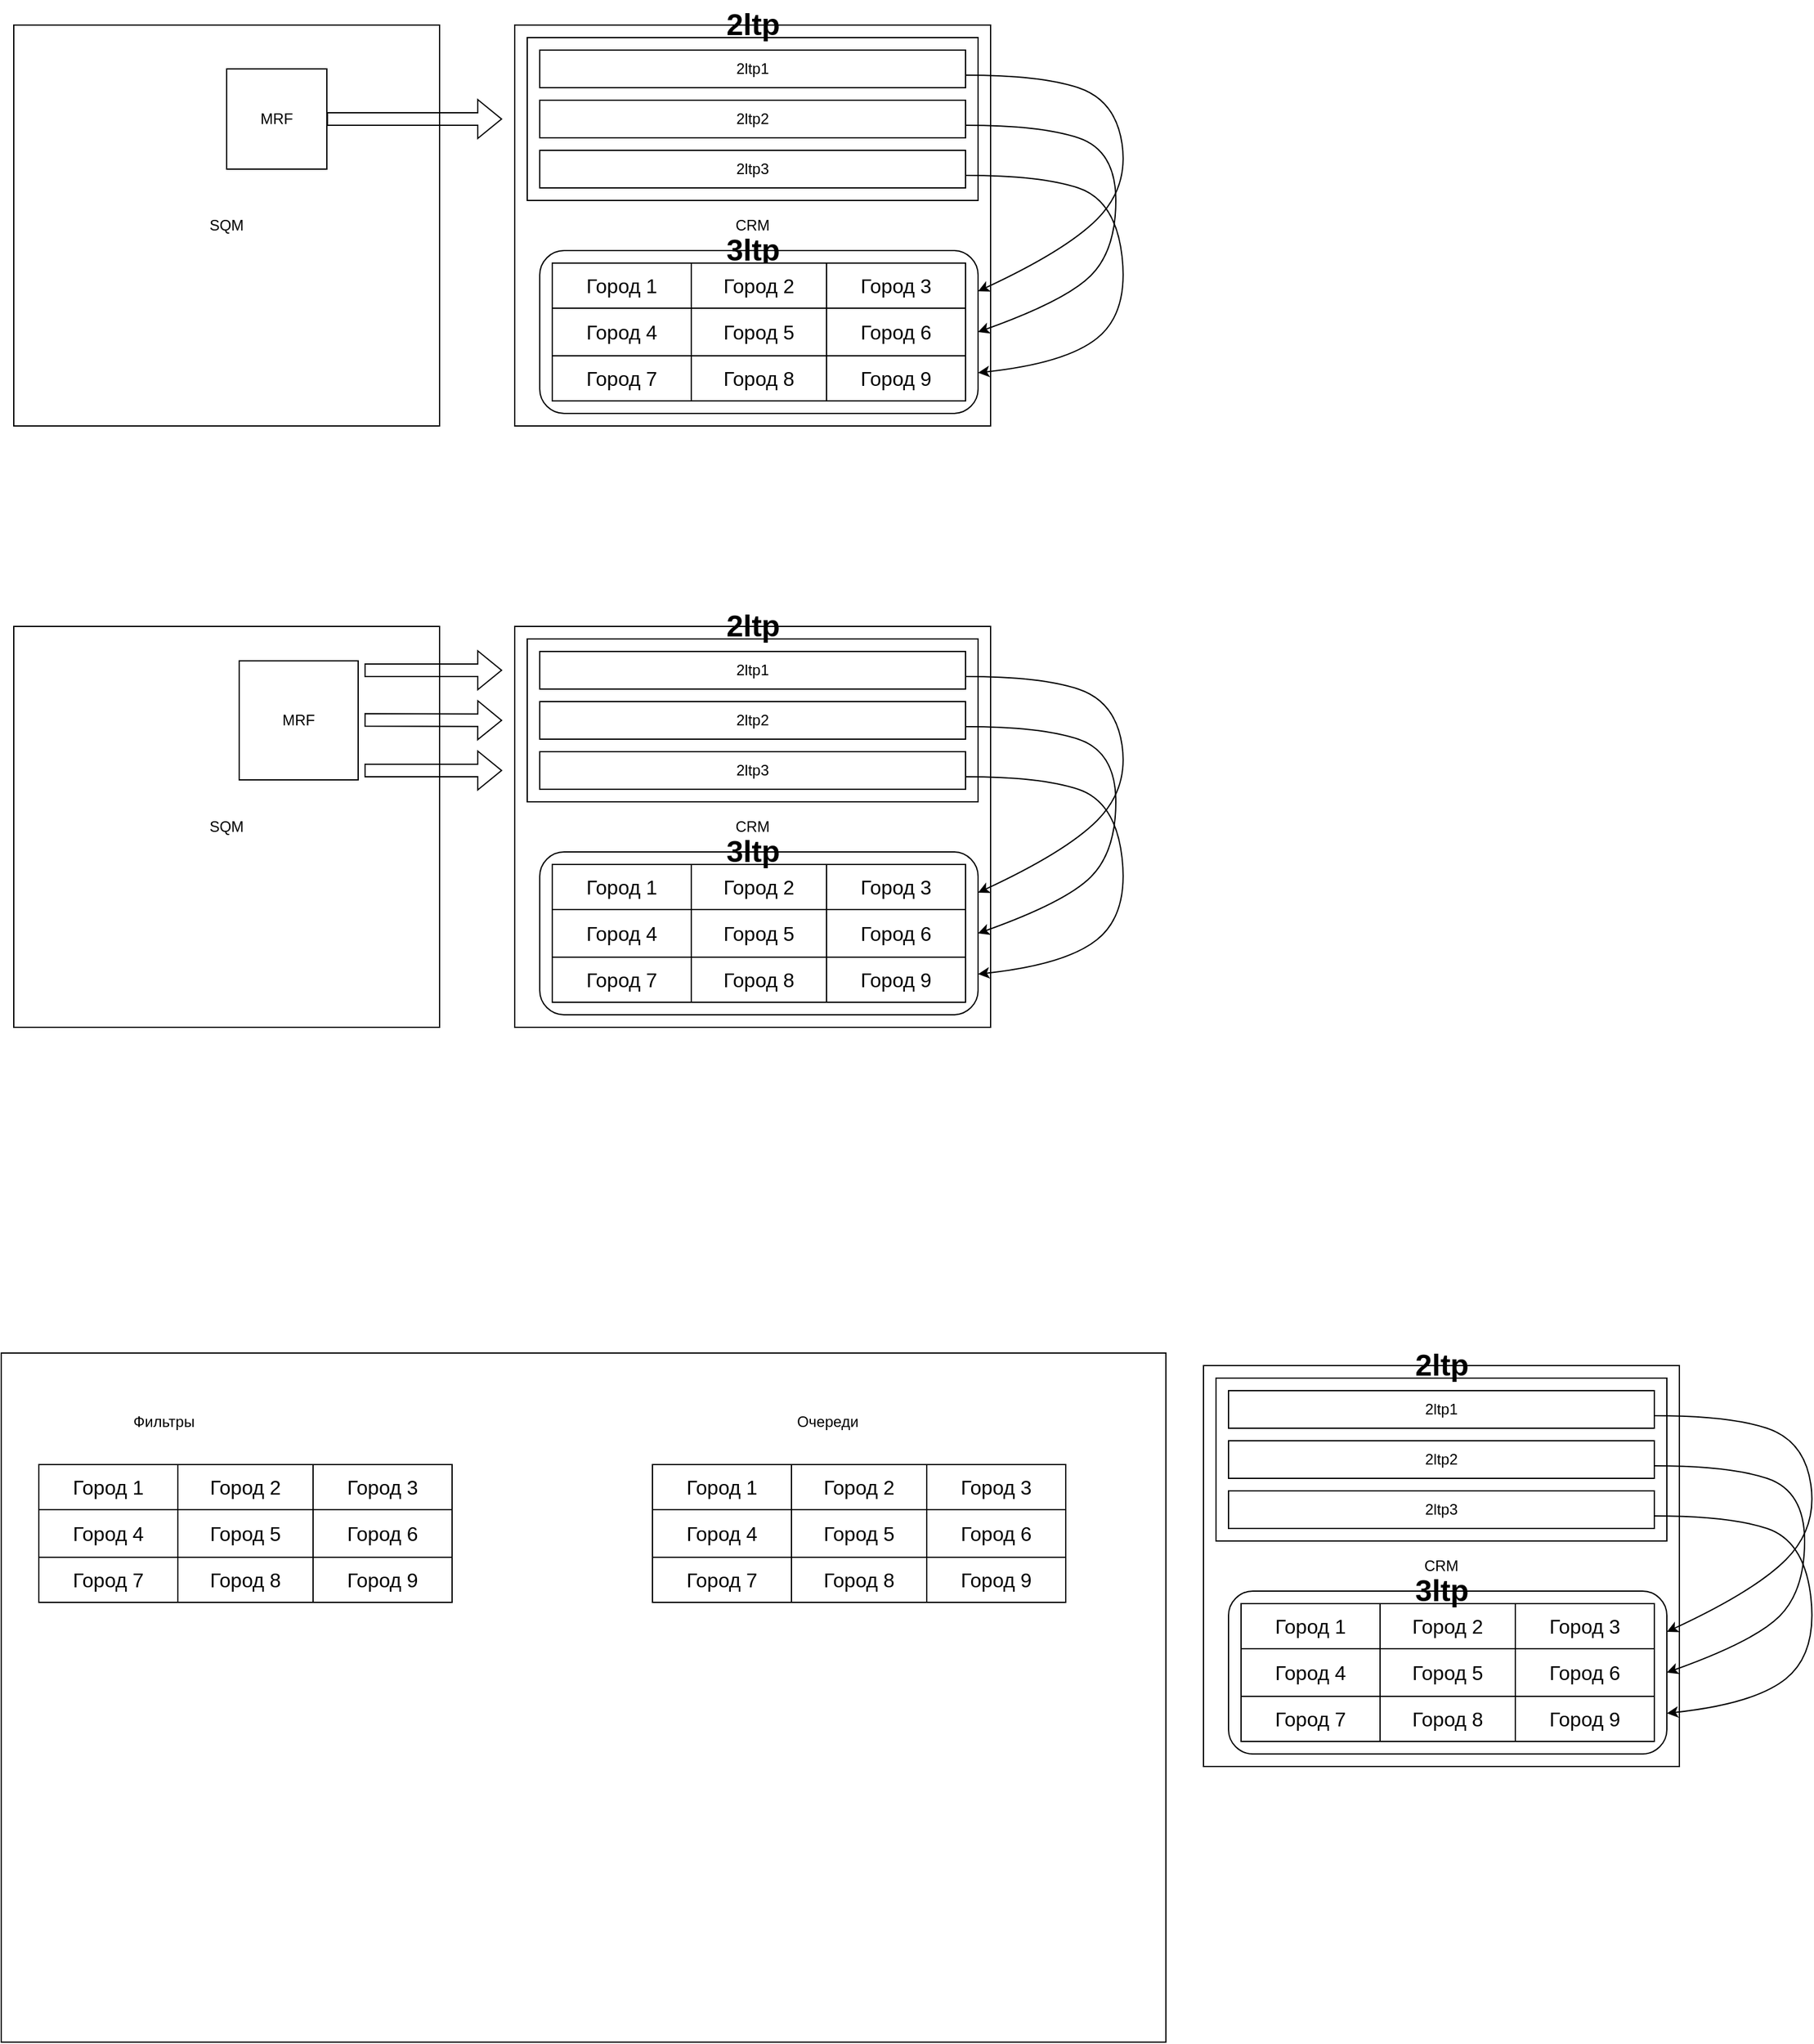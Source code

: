 <mxfile version="21.6.6" type="github">
  <diagram name="Страница 1" id="_SgSxWSje88ycNQbs6yl">
    <mxGraphModel dx="1268" dy="499" grid="1" gridSize="10" guides="1" tooltips="1" connect="1" arrows="1" fold="1" page="1" pageScale="1" pageWidth="827" pageHeight="1169" math="0" shadow="0">
      <root>
        <mxCell id="0" />
        <mxCell id="1" parent="0" />
        <mxCell id="6tDO8C93BkJm-LoGMtiR-123" value="" style="rounded=0;whiteSpace=wrap;html=1;" vertex="1" parent="1">
          <mxGeometry x="30" y="1080" width="930" height="550" as="geometry" />
        </mxCell>
        <mxCell id="6tDO8C93BkJm-LoGMtiR-1" value="SQM" style="rounded=0;whiteSpace=wrap;html=1;" vertex="1" parent="1">
          <mxGeometry x="40" y="20" width="340" height="320" as="geometry" />
        </mxCell>
        <mxCell id="6tDO8C93BkJm-LoGMtiR-2" value="CRM" style="rounded=0;whiteSpace=wrap;html=1;" vertex="1" parent="1">
          <mxGeometry x="440" y="20" width="380" height="320" as="geometry" />
        </mxCell>
        <mxCell id="6tDO8C93BkJm-LoGMtiR-3" value="" style="rounded=0;whiteSpace=wrap;html=1;" vertex="1" parent="1">
          <mxGeometry x="450" y="30" width="360" height="130" as="geometry" />
        </mxCell>
        <mxCell id="6tDO8C93BkJm-LoGMtiR-5" value="" style="rounded=1;whiteSpace=wrap;html=1;" vertex="1" parent="1">
          <mxGeometry x="460" y="200" width="350" height="130" as="geometry" />
        </mxCell>
        <mxCell id="6tDO8C93BkJm-LoGMtiR-6" value="" style="rounded=0;whiteSpace=wrap;html=1;" vertex="1" parent="1">
          <mxGeometry x="460" y="40" width="340" height="30" as="geometry" />
        </mxCell>
        <mxCell id="6tDO8C93BkJm-LoGMtiR-7" value="" style="rounded=0;whiteSpace=wrap;html=1;" vertex="1" parent="1">
          <mxGeometry x="460" y="80" width="340" height="30" as="geometry" />
        </mxCell>
        <mxCell id="6tDO8C93BkJm-LoGMtiR-8" value="" style="rounded=0;whiteSpace=wrap;html=1;" vertex="1" parent="1">
          <mxGeometry x="460" y="120" width="340" height="30" as="geometry" />
        </mxCell>
        <mxCell id="6tDO8C93BkJm-LoGMtiR-10" value="" style="curved=1;endArrow=classic;html=1;rounded=0;entryX=1;entryY=0.25;entryDx=0;entryDy=0;" edge="1" parent="1" target="6tDO8C93BkJm-LoGMtiR-5">
          <mxGeometry width="50" height="50" relative="1" as="geometry">
            <mxPoint x="800" y="60" as="sourcePoint" />
            <mxPoint x="860" y="180" as="targetPoint" />
            <Array as="points">
              <mxPoint x="860" y="60" />
              <mxPoint x="920" y="80" />
              <mxPoint x="930" y="150" />
              <mxPoint x="880" y="200" />
            </Array>
          </mxGeometry>
        </mxCell>
        <mxCell id="6tDO8C93BkJm-LoGMtiR-11" value="" style="curved=1;endArrow=classic;html=1;rounded=0;entryX=1;entryY=0.5;entryDx=0;entryDy=0;" edge="1" parent="1" target="6tDO8C93BkJm-LoGMtiR-5">
          <mxGeometry width="50" height="50" relative="1" as="geometry">
            <mxPoint x="800" y="100" as="sourcePoint" />
            <mxPoint x="635" y="240" as="targetPoint" />
            <Array as="points">
              <mxPoint x="860" y="100" />
              <mxPoint x="920" y="120" />
              <mxPoint x="920" y="200" />
              <mxPoint x="880" y="240" />
            </Array>
          </mxGeometry>
        </mxCell>
        <mxCell id="6tDO8C93BkJm-LoGMtiR-12" value="" style="curved=1;endArrow=classic;html=1;rounded=0;entryX=1;entryY=0.75;entryDx=0;entryDy=0;" edge="1" parent="1" target="6tDO8C93BkJm-LoGMtiR-5">
          <mxGeometry width="50" height="50" relative="1" as="geometry">
            <mxPoint x="800" y="140" as="sourcePoint" />
            <mxPoint x="810" y="240" as="targetPoint" />
            <Array as="points">
              <mxPoint x="860" y="140" />
              <mxPoint x="920" y="160" />
              <mxPoint x="930" y="250" />
              <mxPoint x="880" y="290" />
            </Array>
          </mxGeometry>
        </mxCell>
        <mxCell id="6tDO8C93BkJm-LoGMtiR-26" value="3ltp" style="text;strokeColor=none;fillColor=none;html=1;fontSize=24;fontStyle=1;verticalAlign=middle;align=center;" vertex="1" parent="1">
          <mxGeometry x="580" y="180" width="100" height="40" as="geometry" />
        </mxCell>
        <mxCell id="6tDO8C93BkJm-LoGMtiR-27" value="2ltp" style="text;strokeColor=none;fillColor=none;html=1;fontSize=24;fontStyle=1;verticalAlign=middle;align=center;" vertex="1" parent="1">
          <mxGeometry x="580" width="100" height="40" as="geometry" />
        </mxCell>
        <mxCell id="6tDO8C93BkJm-LoGMtiR-28" value="2ltp1" style="text;html=1;strokeColor=none;fillColor=none;align=center;verticalAlign=middle;whiteSpace=wrap;rounded=0;" vertex="1" parent="1">
          <mxGeometry x="600" y="40" width="60" height="30" as="geometry" />
        </mxCell>
        <mxCell id="6tDO8C93BkJm-LoGMtiR-29" value="2ltp2" style="text;html=1;strokeColor=none;fillColor=none;align=center;verticalAlign=middle;whiteSpace=wrap;rounded=0;" vertex="1" parent="1">
          <mxGeometry x="600" y="80" width="60" height="30" as="geometry" />
        </mxCell>
        <mxCell id="6tDO8C93BkJm-LoGMtiR-30" value="2ltp3" style="text;html=1;strokeColor=none;fillColor=none;align=center;verticalAlign=middle;whiteSpace=wrap;rounded=0;" vertex="1" parent="1">
          <mxGeometry x="600" y="120" width="60" height="30" as="geometry" />
        </mxCell>
        <mxCell id="6tDO8C93BkJm-LoGMtiR-31" value="" style="shape=flexArrow;endArrow=classic;html=1;rounded=0;" edge="1" parent="1" source="6tDO8C93BkJm-LoGMtiR-32">
          <mxGeometry width="50" height="50" relative="1" as="geometry">
            <mxPoint x="330" y="90" as="sourcePoint" />
            <mxPoint x="430" y="95" as="targetPoint" />
          </mxGeometry>
        </mxCell>
        <mxCell id="6tDO8C93BkJm-LoGMtiR-32" value="MRF" style="whiteSpace=wrap;html=1;aspect=fixed;" vertex="1" parent="1">
          <mxGeometry x="210" y="55" width="80" height="80" as="geometry" />
        </mxCell>
        <mxCell id="6tDO8C93BkJm-LoGMtiR-33" value="SQM" style="rounded=0;whiteSpace=wrap;html=1;" vertex="1" parent="1">
          <mxGeometry x="40" y="500" width="340" height="320" as="geometry" />
        </mxCell>
        <mxCell id="6tDO8C93BkJm-LoGMtiR-34" value="CRM" style="rounded=0;whiteSpace=wrap;html=1;" vertex="1" parent="1">
          <mxGeometry x="440" y="500" width="380" height="320" as="geometry" />
        </mxCell>
        <mxCell id="6tDO8C93BkJm-LoGMtiR-35" value="" style="rounded=0;whiteSpace=wrap;html=1;" vertex="1" parent="1">
          <mxGeometry x="450" y="510" width="360" height="130" as="geometry" />
        </mxCell>
        <mxCell id="6tDO8C93BkJm-LoGMtiR-36" value="" style="rounded=1;whiteSpace=wrap;html=1;" vertex="1" parent="1">
          <mxGeometry x="460" y="680" width="350" height="130" as="geometry" />
        </mxCell>
        <mxCell id="6tDO8C93BkJm-LoGMtiR-37" value="" style="rounded=0;whiteSpace=wrap;html=1;" vertex="1" parent="1">
          <mxGeometry x="460" y="520" width="340" height="30" as="geometry" />
        </mxCell>
        <mxCell id="6tDO8C93BkJm-LoGMtiR-38" value="" style="rounded=0;whiteSpace=wrap;html=1;" vertex="1" parent="1">
          <mxGeometry x="460" y="560" width="340" height="30" as="geometry" />
        </mxCell>
        <mxCell id="6tDO8C93BkJm-LoGMtiR-39" value="" style="rounded=0;whiteSpace=wrap;html=1;" vertex="1" parent="1">
          <mxGeometry x="460" y="600" width="340" height="30" as="geometry" />
        </mxCell>
        <mxCell id="6tDO8C93BkJm-LoGMtiR-40" value="" style="curved=1;endArrow=classic;html=1;rounded=0;entryX=1;entryY=0.25;entryDx=0;entryDy=0;" edge="1" parent="1" target="6tDO8C93BkJm-LoGMtiR-36">
          <mxGeometry width="50" height="50" relative="1" as="geometry">
            <mxPoint x="800" y="540" as="sourcePoint" />
            <mxPoint x="860" y="660" as="targetPoint" />
            <Array as="points">
              <mxPoint x="860" y="540" />
              <mxPoint x="920" y="560" />
              <mxPoint x="930" y="630" />
              <mxPoint x="880" y="680" />
            </Array>
          </mxGeometry>
        </mxCell>
        <mxCell id="6tDO8C93BkJm-LoGMtiR-41" value="" style="curved=1;endArrow=classic;html=1;rounded=0;entryX=1;entryY=0.5;entryDx=0;entryDy=0;" edge="1" parent="1" target="6tDO8C93BkJm-LoGMtiR-36">
          <mxGeometry width="50" height="50" relative="1" as="geometry">
            <mxPoint x="800" y="580" as="sourcePoint" />
            <mxPoint x="635" y="720" as="targetPoint" />
            <Array as="points">
              <mxPoint x="860" y="580" />
              <mxPoint x="920" y="600" />
              <mxPoint x="920" y="680" />
              <mxPoint x="880" y="720" />
            </Array>
          </mxGeometry>
        </mxCell>
        <mxCell id="6tDO8C93BkJm-LoGMtiR-42" value="" style="curved=1;endArrow=classic;html=1;rounded=0;entryX=1;entryY=0.75;entryDx=0;entryDy=0;" edge="1" parent="1" target="6tDO8C93BkJm-LoGMtiR-36">
          <mxGeometry width="50" height="50" relative="1" as="geometry">
            <mxPoint x="800" y="620" as="sourcePoint" />
            <mxPoint x="810" y="720" as="targetPoint" />
            <Array as="points">
              <mxPoint x="860" y="620" />
              <mxPoint x="920" y="640" />
              <mxPoint x="930" y="730" />
              <mxPoint x="880" y="770" />
            </Array>
          </mxGeometry>
        </mxCell>
        <mxCell id="6tDO8C93BkJm-LoGMtiR-43" value="" style="shape=table;startSize=0;container=1;collapsible=0;childLayout=tableLayout;fontSize=16;" vertex="1" parent="1">
          <mxGeometry x="470" y="690" width="330" height="110" as="geometry" />
        </mxCell>
        <mxCell id="6tDO8C93BkJm-LoGMtiR-44" value="" style="shape=tableRow;horizontal=0;startSize=0;swimlaneHead=0;swimlaneBody=0;strokeColor=inherit;top=0;left=0;bottom=0;right=0;collapsible=0;dropTarget=0;fillColor=none;points=[[0,0.5],[1,0.5]];portConstraint=eastwest;fontSize=16;" vertex="1" parent="6tDO8C93BkJm-LoGMtiR-43">
          <mxGeometry width="330" height="36" as="geometry" />
        </mxCell>
        <mxCell id="6tDO8C93BkJm-LoGMtiR-45" value="Город 1" style="shape=partialRectangle;html=1;whiteSpace=wrap;connectable=0;strokeColor=inherit;overflow=hidden;fillColor=none;top=0;left=0;bottom=0;right=0;pointerEvents=1;fontSize=16;" vertex="1" parent="6tDO8C93BkJm-LoGMtiR-44">
          <mxGeometry width="111" height="36" as="geometry">
            <mxRectangle width="111" height="36" as="alternateBounds" />
          </mxGeometry>
        </mxCell>
        <mxCell id="6tDO8C93BkJm-LoGMtiR-46" value="Город 2" style="shape=partialRectangle;html=1;whiteSpace=wrap;connectable=0;strokeColor=inherit;overflow=hidden;fillColor=none;top=0;left=0;bottom=0;right=0;pointerEvents=1;fontSize=16;" vertex="1" parent="6tDO8C93BkJm-LoGMtiR-44">
          <mxGeometry x="111" width="108" height="36" as="geometry">
            <mxRectangle width="108" height="36" as="alternateBounds" />
          </mxGeometry>
        </mxCell>
        <mxCell id="6tDO8C93BkJm-LoGMtiR-47" value="Город 3" style="shape=partialRectangle;html=1;whiteSpace=wrap;connectable=0;strokeColor=inherit;overflow=hidden;fillColor=none;top=0;left=0;bottom=0;right=0;pointerEvents=1;fontSize=16;" vertex="1" parent="6tDO8C93BkJm-LoGMtiR-44">
          <mxGeometry x="219" width="111" height="36" as="geometry">
            <mxRectangle width="111" height="36" as="alternateBounds" />
          </mxGeometry>
        </mxCell>
        <mxCell id="6tDO8C93BkJm-LoGMtiR-48" value="" style="shape=tableRow;horizontal=0;startSize=0;swimlaneHead=0;swimlaneBody=0;strokeColor=inherit;top=0;left=0;bottom=0;right=0;collapsible=0;dropTarget=0;fillColor=none;points=[[0,0.5],[1,0.5]];portConstraint=eastwest;fontSize=16;" vertex="1" parent="6tDO8C93BkJm-LoGMtiR-43">
          <mxGeometry y="36" width="330" height="38" as="geometry" />
        </mxCell>
        <mxCell id="6tDO8C93BkJm-LoGMtiR-49" value="Город 4" style="shape=partialRectangle;html=1;whiteSpace=wrap;connectable=0;strokeColor=inherit;overflow=hidden;fillColor=none;top=0;left=0;bottom=0;right=0;pointerEvents=1;fontSize=16;" vertex="1" parent="6tDO8C93BkJm-LoGMtiR-48">
          <mxGeometry width="111" height="38" as="geometry">
            <mxRectangle width="111" height="38" as="alternateBounds" />
          </mxGeometry>
        </mxCell>
        <mxCell id="6tDO8C93BkJm-LoGMtiR-50" value="Город 5" style="shape=partialRectangle;html=1;whiteSpace=wrap;connectable=0;strokeColor=inherit;overflow=hidden;fillColor=none;top=0;left=0;bottom=0;right=0;pointerEvents=1;fontSize=16;" vertex="1" parent="6tDO8C93BkJm-LoGMtiR-48">
          <mxGeometry x="111" width="108" height="38" as="geometry">
            <mxRectangle width="108" height="38" as="alternateBounds" />
          </mxGeometry>
        </mxCell>
        <mxCell id="6tDO8C93BkJm-LoGMtiR-51" value="Город 6" style="shape=partialRectangle;html=1;whiteSpace=wrap;connectable=0;strokeColor=inherit;overflow=hidden;fillColor=none;top=0;left=0;bottom=0;right=0;pointerEvents=1;fontSize=16;" vertex="1" parent="6tDO8C93BkJm-LoGMtiR-48">
          <mxGeometry x="219" width="111" height="38" as="geometry">
            <mxRectangle width="111" height="38" as="alternateBounds" />
          </mxGeometry>
        </mxCell>
        <mxCell id="6tDO8C93BkJm-LoGMtiR-52" value="" style="shape=tableRow;horizontal=0;startSize=0;swimlaneHead=0;swimlaneBody=0;strokeColor=inherit;top=0;left=0;bottom=0;right=0;collapsible=0;dropTarget=0;fillColor=none;points=[[0,0.5],[1,0.5]];portConstraint=eastwest;fontSize=16;" vertex="1" parent="6tDO8C93BkJm-LoGMtiR-43">
          <mxGeometry y="74" width="330" height="36" as="geometry" />
        </mxCell>
        <mxCell id="6tDO8C93BkJm-LoGMtiR-53" value="Город 7" style="shape=partialRectangle;html=1;whiteSpace=wrap;connectable=0;strokeColor=inherit;overflow=hidden;fillColor=none;top=0;left=0;bottom=0;right=0;pointerEvents=1;fontSize=16;" vertex="1" parent="6tDO8C93BkJm-LoGMtiR-52">
          <mxGeometry width="111" height="36" as="geometry">
            <mxRectangle width="111" height="36" as="alternateBounds" />
          </mxGeometry>
        </mxCell>
        <mxCell id="6tDO8C93BkJm-LoGMtiR-54" value="Город 8" style="shape=partialRectangle;html=1;whiteSpace=wrap;connectable=0;strokeColor=inherit;overflow=hidden;fillColor=none;top=0;left=0;bottom=0;right=0;pointerEvents=1;fontSize=16;" vertex="1" parent="6tDO8C93BkJm-LoGMtiR-52">
          <mxGeometry x="111" width="108" height="36" as="geometry">
            <mxRectangle width="108" height="36" as="alternateBounds" />
          </mxGeometry>
        </mxCell>
        <mxCell id="6tDO8C93BkJm-LoGMtiR-55" value="Город 9" style="shape=partialRectangle;html=1;whiteSpace=wrap;connectable=0;strokeColor=inherit;overflow=hidden;fillColor=none;top=0;left=0;bottom=0;right=0;pointerEvents=1;fontSize=16;" vertex="1" parent="6tDO8C93BkJm-LoGMtiR-52">
          <mxGeometry x="219" width="111" height="36" as="geometry">
            <mxRectangle width="111" height="36" as="alternateBounds" />
          </mxGeometry>
        </mxCell>
        <mxCell id="6tDO8C93BkJm-LoGMtiR-56" value="3ltp" style="text;strokeColor=none;fillColor=none;html=1;fontSize=24;fontStyle=1;verticalAlign=middle;align=center;" vertex="1" parent="1">
          <mxGeometry x="580" y="660" width="100" height="40" as="geometry" />
        </mxCell>
        <mxCell id="6tDO8C93BkJm-LoGMtiR-57" value="2ltp" style="text;strokeColor=none;fillColor=none;html=1;fontSize=24;fontStyle=1;verticalAlign=middle;align=center;" vertex="1" parent="1">
          <mxGeometry x="580" y="480" width="100" height="40" as="geometry" />
        </mxCell>
        <mxCell id="6tDO8C93BkJm-LoGMtiR-58" value="2ltp1" style="text;html=1;strokeColor=none;fillColor=none;align=center;verticalAlign=middle;whiteSpace=wrap;rounded=0;" vertex="1" parent="1">
          <mxGeometry x="600" y="520" width="60" height="30" as="geometry" />
        </mxCell>
        <mxCell id="6tDO8C93BkJm-LoGMtiR-59" value="2ltp2" style="text;html=1;strokeColor=none;fillColor=none;align=center;verticalAlign=middle;whiteSpace=wrap;rounded=0;" vertex="1" parent="1">
          <mxGeometry x="600" y="560" width="60" height="30" as="geometry" />
        </mxCell>
        <mxCell id="6tDO8C93BkJm-LoGMtiR-60" value="2ltp3" style="text;html=1;strokeColor=none;fillColor=none;align=center;verticalAlign=middle;whiteSpace=wrap;rounded=0;" vertex="1" parent="1">
          <mxGeometry x="600" y="600" width="60" height="30" as="geometry" />
        </mxCell>
        <mxCell id="6tDO8C93BkJm-LoGMtiR-61" value="" style="shape=flexArrow;endArrow=classic;html=1;rounded=0;" edge="1" parent="1">
          <mxGeometry width="50" height="50" relative="1" as="geometry">
            <mxPoint x="320" y="535" as="sourcePoint" />
            <mxPoint x="430" y="535" as="targetPoint" />
          </mxGeometry>
        </mxCell>
        <mxCell id="6tDO8C93BkJm-LoGMtiR-62" value="MRF" style="whiteSpace=wrap;html=1;aspect=fixed;" vertex="1" parent="1">
          <mxGeometry x="220" y="527.5" width="95" height="95" as="geometry" />
        </mxCell>
        <mxCell id="6tDO8C93BkJm-LoGMtiR-63" value="" style="shape=flexArrow;endArrow=classic;html=1;rounded=0;" edge="1" parent="1">
          <mxGeometry width="50" height="50" relative="1" as="geometry">
            <mxPoint x="320" y="574.58" as="sourcePoint" />
            <mxPoint x="430" y="575" as="targetPoint" />
          </mxGeometry>
        </mxCell>
        <mxCell id="6tDO8C93BkJm-LoGMtiR-64" value="" style="shape=flexArrow;endArrow=classic;html=1;rounded=0;" edge="1" parent="1">
          <mxGeometry width="50" height="50" relative="1" as="geometry">
            <mxPoint x="320" y="615" as="sourcePoint" />
            <mxPoint x="430" y="615" as="targetPoint" />
          </mxGeometry>
        </mxCell>
        <mxCell id="6tDO8C93BkJm-LoGMtiR-65" value="" style="shape=table;startSize=0;container=1;collapsible=0;childLayout=tableLayout;fontSize=16;" vertex="1" parent="1">
          <mxGeometry x="470" y="210" width="330" height="110" as="geometry" />
        </mxCell>
        <mxCell id="6tDO8C93BkJm-LoGMtiR-66" value="" style="shape=tableRow;horizontal=0;startSize=0;swimlaneHead=0;swimlaneBody=0;strokeColor=inherit;top=0;left=0;bottom=0;right=0;collapsible=0;dropTarget=0;fillColor=none;points=[[0,0.5],[1,0.5]];portConstraint=eastwest;fontSize=16;" vertex="1" parent="6tDO8C93BkJm-LoGMtiR-65">
          <mxGeometry width="330" height="36" as="geometry" />
        </mxCell>
        <mxCell id="6tDO8C93BkJm-LoGMtiR-67" value="Город 1" style="shape=partialRectangle;html=1;whiteSpace=wrap;connectable=0;strokeColor=inherit;overflow=hidden;fillColor=none;top=0;left=0;bottom=0;right=0;pointerEvents=1;fontSize=16;" vertex="1" parent="6tDO8C93BkJm-LoGMtiR-66">
          <mxGeometry width="111" height="36" as="geometry">
            <mxRectangle width="111" height="36" as="alternateBounds" />
          </mxGeometry>
        </mxCell>
        <mxCell id="6tDO8C93BkJm-LoGMtiR-68" value="Город 2" style="shape=partialRectangle;html=1;whiteSpace=wrap;connectable=0;strokeColor=inherit;overflow=hidden;fillColor=none;top=0;left=0;bottom=0;right=0;pointerEvents=1;fontSize=16;" vertex="1" parent="6tDO8C93BkJm-LoGMtiR-66">
          <mxGeometry x="111" width="108" height="36" as="geometry">
            <mxRectangle width="108" height="36" as="alternateBounds" />
          </mxGeometry>
        </mxCell>
        <mxCell id="6tDO8C93BkJm-LoGMtiR-69" value="Город 3" style="shape=partialRectangle;html=1;whiteSpace=wrap;connectable=0;strokeColor=inherit;overflow=hidden;fillColor=none;top=0;left=0;bottom=0;right=0;pointerEvents=1;fontSize=16;" vertex="1" parent="6tDO8C93BkJm-LoGMtiR-66">
          <mxGeometry x="219" width="111" height="36" as="geometry">
            <mxRectangle width="111" height="36" as="alternateBounds" />
          </mxGeometry>
        </mxCell>
        <mxCell id="6tDO8C93BkJm-LoGMtiR-70" value="" style="shape=tableRow;horizontal=0;startSize=0;swimlaneHead=0;swimlaneBody=0;strokeColor=inherit;top=0;left=0;bottom=0;right=0;collapsible=0;dropTarget=0;fillColor=none;points=[[0,0.5],[1,0.5]];portConstraint=eastwest;fontSize=16;" vertex="1" parent="6tDO8C93BkJm-LoGMtiR-65">
          <mxGeometry y="36" width="330" height="38" as="geometry" />
        </mxCell>
        <mxCell id="6tDO8C93BkJm-LoGMtiR-71" value="Город 4" style="shape=partialRectangle;html=1;whiteSpace=wrap;connectable=0;strokeColor=inherit;overflow=hidden;fillColor=none;top=0;left=0;bottom=0;right=0;pointerEvents=1;fontSize=16;" vertex="1" parent="6tDO8C93BkJm-LoGMtiR-70">
          <mxGeometry width="111" height="38" as="geometry">
            <mxRectangle width="111" height="38" as="alternateBounds" />
          </mxGeometry>
        </mxCell>
        <mxCell id="6tDO8C93BkJm-LoGMtiR-72" value="Город 5" style="shape=partialRectangle;html=1;whiteSpace=wrap;connectable=0;strokeColor=inherit;overflow=hidden;fillColor=none;top=0;left=0;bottom=0;right=0;pointerEvents=1;fontSize=16;" vertex="1" parent="6tDO8C93BkJm-LoGMtiR-70">
          <mxGeometry x="111" width="108" height="38" as="geometry">
            <mxRectangle width="108" height="38" as="alternateBounds" />
          </mxGeometry>
        </mxCell>
        <mxCell id="6tDO8C93BkJm-LoGMtiR-73" value="Город 6" style="shape=partialRectangle;html=1;whiteSpace=wrap;connectable=0;strokeColor=inherit;overflow=hidden;fillColor=none;top=0;left=0;bottom=0;right=0;pointerEvents=1;fontSize=16;" vertex="1" parent="6tDO8C93BkJm-LoGMtiR-70">
          <mxGeometry x="219" width="111" height="38" as="geometry">
            <mxRectangle width="111" height="38" as="alternateBounds" />
          </mxGeometry>
        </mxCell>
        <mxCell id="6tDO8C93BkJm-LoGMtiR-74" value="" style="shape=tableRow;horizontal=0;startSize=0;swimlaneHead=0;swimlaneBody=0;strokeColor=inherit;top=0;left=0;bottom=0;right=0;collapsible=0;dropTarget=0;fillColor=none;points=[[0,0.5],[1,0.5]];portConstraint=eastwest;fontSize=16;" vertex="1" parent="6tDO8C93BkJm-LoGMtiR-65">
          <mxGeometry y="74" width="330" height="36" as="geometry" />
        </mxCell>
        <mxCell id="6tDO8C93BkJm-LoGMtiR-75" value="Город 7" style="shape=partialRectangle;html=1;whiteSpace=wrap;connectable=0;strokeColor=inherit;overflow=hidden;fillColor=none;top=0;left=0;bottom=0;right=0;pointerEvents=1;fontSize=16;" vertex="1" parent="6tDO8C93BkJm-LoGMtiR-74">
          <mxGeometry width="111" height="36" as="geometry">
            <mxRectangle width="111" height="36" as="alternateBounds" />
          </mxGeometry>
        </mxCell>
        <mxCell id="6tDO8C93BkJm-LoGMtiR-76" value="Город 8" style="shape=partialRectangle;html=1;whiteSpace=wrap;connectable=0;strokeColor=inherit;overflow=hidden;fillColor=none;top=0;left=0;bottom=0;right=0;pointerEvents=1;fontSize=16;" vertex="1" parent="6tDO8C93BkJm-LoGMtiR-74">
          <mxGeometry x="111" width="108" height="36" as="geometry">
            <mxRectangle width="108" height="36" as="alternateBounds" />
          </mxGeometry>
        </mxCell>
        <mxCell id="6tDO8C93BkJm-LoGMtiR-77" value="Город 9" style="shape=partialRectangle;html=1;whiteSpace=wrap;connectable=0;strokeColor=inherit;overflow=hidden;fillColor=none;top=0;left=0;bottom=0;right=0;pointerEvents=1;fontSize=16;" vertex="1" parent="6tDO8C93BkJm-LoGMtiR-74">
          <mxGeometry x="219" width="111" height="36" as="geometry">
            <mxRectangle width="111" height="36" as="alternateBounds" />
          </mxGeometry>
        </mxCell>
        <mxCell id="6tDO8C93BkJm-LoGMtiR-79" value="CRM" style="rounded=0;whiteSpace=wrap;html=1;" vertex="1" parent="1">
          <mxGeometry x="990" y="1090" width="380" height="320" as="geometry" />
        </mxCell>
        <mxCell id="6tDO8C93BkJm-LoGMtiR-80" value="" style="rounded=0;whiteSpace=wrap;html=1;" vertex="1" parent="1">
          <mxGeometry x="1000" y="1100" width="360" height="130" as="geometry" />
        </mxCell>
        <mxCell id="6tDO8C93BkJm-LoGMtiR-81" value="" style="rounded=1;whiteSpace=wrap;html=1;" vertex="1" parent="1">
          <mxGeometry x="1010" y="1270" width="350" height="130" as="geometry" />
        </mxCell>
        <mxCell id="6tDO8C93BkJm-LoGMtiR-82" value="" style="rounded=0;whiteSpace=wrap;html=1;" vertex="1" parent="1">
          <mxGeometry x="1010" y="1110" width="340" height="30" as="geometry" />
        </mxCell>
        <mxCell id="6tDO8C93BkJm-LoGMtiR-83" value="" style="rounded=0;whiteSpace=wrap;html=1;" vertex="1" parent="1">
          <mxGeometry x="1010" y="1150" width="340" height="30" as="geometry" />
        </mxCell>
        <mxCell id="6tDO8C93BkJm-LoGMtiR-84" value="" style="rounded=0;whiteSpace=wrap;html=1;" vertex="1" parent="1">
          <mxGeometry x="1010" y="1190" width="340" height="30" as="geometry" />
        </mxCell>
        <mxCell id="6tDO8C93BkJm-LoGMtiR-85" value="" style="curved=1;endArrow=classic;html=1;rounded=0;entryX=1;entryY=0.25;entryDx=0;entryDy=0;" edge="1" parent="1" target="6tDO8C93BkJm-LoGMtiR-81">
          <mxGeometry width="50" height="50" relative="1" as="geometry">
            <mxPoint x="1350" y="1130" as="sourcePoint" />
            <mxPoint x="1410" y="1250" as="targetPoint" />
            <Array as="points">
              <mxPoint x="1410" y="1130" />
              <mxPoint x="1470" y="1150" />
              <mxPoint x="1480" y="1220" />
              <mxPoint x="1430" y="1270" />
            </Array>
          </mxGeometry>
        </mxCell>
        <mxCell id="6tDO8C93BkJm-LoGMtiR-86" value="" style="curved=1;endArrow=classic;html=1;rounded=0;entryX=1;entryY=0.5;entryDx=0;entryDy=0;" edge="1" parent="1" target="6tDO8C93BkJm-LoGMtiR-81">
          <mxGeometry width="50" height="50" relative="1" as="geometry">
            <mxPoint x="1350" y="1170" as="sourcePoint" />
            <mxPoint x="1185" y="1310" as="targetPoint" />
            <Array as="points">
              <mxPoint x="1410" y="1170" />
              <mxPoint x="1470" y="1190" />
              <mxPoint x="1470" y="1270" />
              <mxPoint x="1430" y="1310" />
            </Array>
          </mxGeometry>
        </mxCell>
        <mxCell id="6tDO8C93BkJm-LoGMtiR-87" value="" style="curved=1;endArrow=classic;html=1;rounded=0;entryX=1;entryY=0.75;entryDx=0;entryDy=0;" edge="1" parent="1" target="6tDO8C93BkJm-LoGMtiR-81">
          <mxGeometry width="50" height="50" relative="1" as="geometry">
            <mxPoint x="1350" y="1210" as="sourcePoint" />
            <mxPoint x="1360" y="1310" as="targetPoint" />
            <Array as="points">
              <mxPoint x="1410" y="1210" />
              <mxPoint x="1470" y="1230" />
              <mxPoint x="1480" y="1320" />
              <mxPoint x="1430" y="1360" />
            </Array>
          </mxGeometry>
        </mxCell>
        <mxCell id="6tDO8C93BkJm-LoGMtiR-88" value="" style="shape=table;startSize=0;container=1;collapsible=0;childLayout=tableLayout;fontSize=16;" vertex="1" parent="1">
          <mxGeometry x="1020" y="1280" width="330" height="110" as="geometry" />
        </mxCell>
        <mxCell id="6tDO8C93BkJm-LoGMtiR-89" value="" style="shape=tableRow;horizontal=0;startSize=0;swimlaneHead=0;swimlaneBody=0;strokeColor=inherit;top=0;left=0;bottom=0;right=0;collapsible=0;dropTarget=0;fillColor=none;points=[[0,0.5],[1,0.5]];portConstraint=eastwest;fontSize=16;" vertex="1" parent="6tDO8C93BkJm-LoGMtiR-88">
          <mxGeometry width="330" height="36" as="geometry" />
        </mxCell>
        <mxCell id="6tDO8C93BkJm-LoGMtiR-90" value="Город 1" style="shape=partialRectangle;html=1;whiteSpace=wrap;connectable=0;strokeColor=inherit;overflow=hidden;fillColor=none;top=0;left=0;bottom=0;right=0;pointerEvents=1;fontSize=16;" vertex="1" parent="6tDO8C93BkJm-LoGMtiR-89">
          <mxGeometry width="111" height="36" as="geometry">
            <mxRectangle width="111" height="36" as="alternateBounds" />
          </mxGeometry>
        </mxCell>
        <mxCell id="6tDO8C93BkJm-LoGMtiR-91" value="Город 2" style="shape=partialRectangle;html=1;whiteSpace=wrap;connectable=0;strokeColor=inherit;overflow=hidden;fillColor=none;top=0;left=0;bottom=0;right=0;pointerEvents=1;fontSize=16;" vertex="1" parent="6tDO8C93BkJm-LoGMtiR-89">
          <mxGeometry x="111" width="108" height="36" as="geometry">
            <mxRectangle width="108" height="36" as="alternateBounds" />
          </mxGeometry>
        </mxCell>
        <mxCell id="6tDO8C93BkJm-LoGMtiR-92" value="Город 3" style="shape=partialRectangle;html=1;whiteSpace=wrap;connectable=0;strokeColor=inherit;overflow=hidden;fillColor=none;top=0;left=0;bottom=0;right=0;pointerEvents=1;fontSize=16;" vertex="1" parent="6tDO8C93BkJm-LoGMtiR-89">
          <mxGeometry x="219" width="111" height="36" as="geometry">
            <mxRectangle width="111" height="36" as="alternateBounds" />
          </mxGeometry>
        </mxCell>
        <mxCell id="6tDO8C93BkJm-LoGMtiR-93" value="" style="shape=tableRow;horizontal=0;startSize=0;swimlaneHead=0;swimlaneBody=0;strokeColor=inherit;top=0;left=0;bottom=0;right=0;collapsible=0;dropTarget=0;fillColor=none;points=[[0,0.5],[1,0.5]];portConstraint=eastwest;fontSize=16;" vertex="1" parent="6tDO8C93BkJm-LoGMtiR-88">
          <mxGeometry y="36" width="330" height="38" as="geometry" />
        </mxCell>
        <mxCell id="6tDO8C93BkJm-LoGMtiR-94" value="Город 4" style="shape=partialRectangle;html=1;whiteSpace=wrap;connectable=0;strokeColor=inherit;overflow=hidden;fillColor=none;top=0;left=0;bottom=0;right=0;pointerEvents=1;fontSize=16;" vertex="1" parent="6tDO8C93BkJm-LoGMtiR-93">
          <mxGeometry width="111" height="38" as="geometry">
            <mxRectangle width="111" height="38" as="alternateBounds" />
          </mxGeometry>
        </mxCell>
        <mxCell id="6tDO8C93BkJm-LoGMtiR-95" value="Город 5" style="shape=partialRectangle;html=1;whiteSpace=wrap;connectable=0;strokeColor=inherit;overflow=hidden;fillColor=none;top=0;left=0;bottom=0;right=0;pointerEvents=1;fontSize=16;" vertex="1" parent="6tDO8C93BkJm-LoGMtiR-93">
          <mxGeometry x="111" width="108" height="38" as="geometry">
            <mxRectangle width="108" height="38" as="alternateBounds" />
          </mxGeometry>
        </mxCell>
        <mxCell id="6tDO8C93BkJm-LoGMtiR-96" value="Город 6" style="shape=partialRectangle;html=1;whiteSpace=wrap;connectable=0;strokeColor=inherit;overflow=hidden;fillColor=none;top=0;left=0;bottom=0;right=0;pointerEvents=1;fontSize=16;" vertex="1" parent="6tDO8C93BkJm-LoGMtiR-93">
          <mxGeometry x="219" width="111" height="38" as="geometry">
            <mxRectangle width="111" height="38" as="alternateBounds" />
          </mxGeometry>
        </mxCell>
        <mxCell id="6tDO8C93BkJm-LoGMtiR-97" value="" style="shape=tableRow;horizontal=0;startSize=0;swimlaneHead=0;swimlaneBody=0;strokeColor=inherit;top=0;left=0;bottom=0;right=0;collapsible=0;dropTarget=0;fillColor=none;points=[[0,0.5],[1,0.5]];portConstraint=eastwest;fontSize=16;" vertex="1" parent="6tDO8C93BkJm-LoGMtiR-88">
          <mxGeometry y="74" width="330" height="36" as="geometry" />
        </mxCell>
        <mxCell id="6tDO8C93BkJm-LoGMtiR-98" value="Город 7" style="shape=partialRectangle;html=1;whiteSpace=wrap;connectable=0;strokeColor=inherit;overflow=hidden;fillColor=none;top=0;left=0;bottom=0;right=0;pointerEvents=1;fontSize=16;" vertex="1" parent="6tDO8C93BkJm-LoGMtiR-97">
          <mxGeometry width="111" height="36" as="geometry">
            <mxRectangle width="111" height="36" as="alternateBounds" />
          </mxGeometry>
        </mxCell>
        <mxCell id="6tDO8C93BkJm-LoGMtiR-99" value="Город 8" style="shape=partialRectangle;html=1;whiteSpace=wrap;connectable=0;strokeColor=inherit;overflow=hidden;fillColor=none;top=0;left=0;bottom=0;right=0;pointerEvents=1;fontSize=16;" vertex="1" parent="6tDO8C93BkJm-LoGMtiR-97">
          <mxGeometry x="111" width="108" height="36" as="geometry">
            <mxRectangle width="108" height="36" as="alternateBounds" />
          </mxGeometry>
        </mxCell>
        <mxCell id="6tDO8C93BkJm-LoGMtiR-100" value="Город 9" style="shape=partialRectangle;html=1;whiteSpace=wrap;connectable=0;strokeColor=inherit;overflow=hidden;fillColor=none;top=0;left=0;bottom=0;right=0;pointerEvents=1;fontSize=16;" vertex="1" parent="6tDO8C93BkJm-LoGMtiR-97">
          <mxGeometry x="219" width="111" height="36" as="geometry">
            <mxRectangle width="111" height="36" as="alternateBounds" />
          </mxGeometry>
        </mxCell>
        <mxCell id="6tDO8C93BkJm-LoGMtiR-101" value="3ltp" style="text;strokeColor=none;fillColor=none;html=1;fontSize=24;fontStyle=1;verticalAlign=middle;align=center;" vertex="1" parent="1">
          <mxGeometry x="1130" y="1250" width="100" height="40" as="geometry" />
        </mxCell>
        <mxCell id="6tDO8C93BkJm-LoGMtiR-102" value="2ltp" style="text;strokeColor=none;fillColor=none;html=1;fontSize=24;fontStyle=1;verticalAlign=middle;align=center;" vertex="1" parent="1">
          <mxGeometry x="1130" y="1070" width="100" height="40" as="geometry" />
        </mxCell>
        <mxCell id="6tDO8C93BkJm-LoGMtiR-103" value="2ltp1" style="text;html=1;strokeColor=none;fillColor=none;align=center;verticalAlign=middle;whiteSpace=wrap;rounded=0;" vertex="1" parent="1">
          <mxGeometry x="1150" y="1110" width="60" height="30" as="geometry" />
        </mxCell>
        <mxCell id="6tDO8C93BkJm-LoGMtiR-104" value="2ltp2" style="text;html=1;strokeColor=none;fillColor=none;align=center;verticalAlign=middle;whiteSpace=wrap;rounded=0;" vertex="1" parent="1">
          <mxGeometry x="1150" y="1150" width="60" height="30" as="geometry" />
        </mxCell>
        <mxCell id="6tDO8C93BkJm-LoGMtiR-105" value="2ltp3" style="text;html=1;strokeColor=none;fillColor=none;align=center;verticalAlign=middle;whiteSpace=wrap;rounded=0;" vertex="1" parent="1">
          <mxGeometry x="1150" y="1190" width="60" height="30" as="geometry" />
        </mxCell>
        <mxCell id="6tDO8C93BkJm-LoGMtiR-110" value="" style="shape=table;startSize=0;container=1;collapsible=0;childLayout=tableLayout;fontSize=16;" vertex="1" parent="1">
          <mxGeometry x="60" y="1169" width="330" height="110" as="geometry" />
        </mxCell>
        <mxCell id="6tDO8C93BkJm-LoGMtiR-111" value="" style="shape=tableRow;horizontal=0;startSize=0;swimlaneHead=0;swimlaneBody=0;strokeColor=inherit;top=0;left=0;bottom=0;right=0;collapsible=0;dropTarget=0;fillColor=none;points=[[0,0.5],[1,0.5]];portConstraint=eastwest;fontSize=16;" vertex="1" parent="6tDO8C93BkJm-LoGMtiR-110">
          <mxGeometry width="330" height="36" as="geometry" />
        </mxCell>
        <mxCell id="6tDO8C93BkJm-LoGMtiR-112" value="Город 1" style="shape=partialRectangle;html=1;whiteSpace=wrap;connectable=0;strokeColor=inherit;overflow=hidden;fillColor=none;top=0;left=0;bottom=0;right=0;pointerEvents=1;fontSize=16;" vertex="1" parent="6tDO8C93BkJm-LoGMtiR-111">
          <mxGeometry width="111" height="36" as="geometry">
            <mxRectangle width="111" height="36" as="alternateBounds" />
          </mxGeometry>
        </mxCell>
        <mxCell id="6tDO8C93BkJm-LoGMtiR-113" value="Город 2" style="shape=partialRectangle;html=1;whiteSpace=wrap;connectable=0;strokeColor=inherit;overflow=hidden;fillColor=none;top=0;left=0;bottom=0;right=0;pointerEvents=1;fontSize=16;" vertex="1" parent="6tDO8C93BkJm-LoGMtiR-111">
          <mxGeometry x="111" width="108" height="36" as="geometry">
            <mxRectangle width="108" height="36" as="alternateBounds" />
          </mxGeometry>
        </mxCell>
        <mxCell id="6tDO8C93BkJm-LoGMtiR-114" value="Город 3" style="shape=partialRectangle;html=1;whiteSpace=wrap;connectable=0;strokeColor=inherit;overflow=hidden;fillColor=none;top=0;left=0;bottom=0;right=0;pointerEvents=1;fontSize=16;" vertex="1" parent="6tDO8C93BkJm-LoGMtiR-111">
          <mxGeometry x="219" width="111" height="36" as="geometry">
            <mxRectangle width="111" height="36" as="alternateBounds" />
          </mxGeometry>
        </mxCell>
        <mxCell id="6tDO8C93BkJm-LoGMtiR-115" value="" style="shape=tableRow;horizontal=0;startSize=0;swimlaneHead=0;swimlaneBody=0;strokeColor=inherit;top=0;left=0;bottom=0;right=0;collapsible=0;dropTarget=0;fillColor=none;points=[[0,0.5],[1,0.5]];portConstraint=eastwest;fontSize=16;" vertex="1" parent="6tDO8C93BkJm-LoGMtiR-110">
          <mxGeometry y="36" width="330" height="38" as="geometry" />
        </mxCell>
        <mxCell id="6tDO8C93BkJm-LoGMtiR-116" value="Город 4" style="shape=partialRectangle;html=1;whiteSpace=wrap;connectable=0;strokeColor=inherit;overflow=hidden;fillColor=none;top=0;left=0;bottom=0;right=0;pointerEvents=1;fontSize=16;" vertex="1" parent="6tDO8C93BkJm-LoGMtiR-115">
          <mxGeometry width="111" height="38" as="geometry">
            <mxRectangle width="111" height="38" as="alternateBounds" />
          </mxGeometry>
        </mxCell>
        <mxCell id="6tDO8C93BkJm-LoGMtiR-117" value="Город 5" style="shape=partialRectangle;html=1;whiteSpace=wrap;connectable=0;strokeColor=inherit;overflow=hidden;fillColor=none;top=0;left=0;bottom=0;right=0;pointerEvents=1;fontSize=16;" vertex="1" parent="6tDO8C93BkJm-LoGMtiR-115">
          <mxGeometry x="111" width="108" height="38" as="geometry">
            <mxRectangle width="108" height="38" as="alternateBounds" />
          </mxGeometry>
        </mxCell>
        <mxCell id="6tDO8C93BkJm-LoGMtiR-118" value="Город 6" style="shape=partialRectangle;html=1;whiteSpace=wrap;connectable=0;strokeColor=inherit;overflow=hidden;fillColor=none;top=0;left=0;bottom=0;right=0;pointerEvents=1;fontSize=16;" vertex="1" parent="6tDO8C93BkJm-LoGMtiR-115">
          <mxGeometry x="219" width="111" height="38" as="geometry">
            <mxRectangle width="111" height="38" as="alternateBounds" />
          </mxGeometry>
        </mxCell>
        <mxCell id="6tDO8C93BkJm-LoGMtiR-119" value="" style="shape=tableRow;horizontal=0;startSize=0;swimlaneHead=0;swimlaneBody=0;strokeColor=inherit;top=0;left=0;bottom=0;right=0;collapsible=0;dropTarget=0;fillColor=none;points=[[0,0.5],[1,0.5]];portConstraint=eastwest;fontSize=16;" vertex="1" parent="6tDO8C93BkJm-LoGMtiR-110">
          <mxGeometry y="74" width="330" height="36" as="geometry" />
        </mxCell>
        <mxCell id="6tDO8C93BkJm-LoGMtiR-120" value="Город 7" style="shape=partialRectangle;html=1;whiteSpace=wrap;connectable=0;strokeColor=inherit;overflow=hidden;fillColor=none;top=0;left=0;bottom=0;right=0;pointerEvents=1;fontSize=16;" vertex="1" parent="6tDO8C93BkJm-LoGMtiR-119">
          <mxGeometry width="111" height="36" as="geometry">
            <mxRectangle width="111" height="36" as="alternateBounds" />
          </mxGeometry>
        </mxCell>
        <mxCell id="6tDO8C93BkJm-LoGMtiR-121" value="Город 8" style="shape=partialRectangle;html=1;whiteSpace=wrap;connectable=0;strokeColor=inherit;overflow=hidden;fillColor=none;top=0;left=0;bottom=0;right=0;pointerEvents=1;fontSize=16;" vertex="1" parent="6tDO8C93BkJm-LoGMtiR-119">
          <mxGeometry x="111" width="108" height="36" as="geometry">
            <mxRectangle width="108" height="36" as="alternateBounds" />
          </mxGeometry>
        </mxCell>
        <mxCell id="6tDO8C93BkJm-LoGMtiR-122" value="Город 9" style="shape=partialRectangle;html=1;whiteSpace=wrap;connectable=0;strokeColor=inherit;overflow=hidden;fillColor=none;top=0;left=0;bottom=0;right=0;pointerEvents=1;fontSize=16;" vertex="1" parent="6tDO8C93BkJm-LoGMtiR-119">
          <mxGeometry x="219" width="111" height="36" as="geometry">
            <mxRectangle width="111" height="36" as="alternateBounds" />
          </mxGeometry>
        </mxCell>
        <mxCell id="6tDO8C93BkJm-LoGMtiR-124" value="Фильтры" style="text;html=1;strokeColor=none;fillColor=none;align=center;verticalAlign=middle;whiteSpace=wrap;rounded=0;" vertex="1" parent="1">
          <mxGeometry x="130" y="1120" width="60" height="30" as="geometry" />
        </mxCell>
        <mxCell id="6tDO8C93BkJm-LoGMtiR-125" value="Очереди" style="text;html=1;strokeColor=none;fillColor=none;align=center;verticalAlign=middle;whiteSpace=wrap;rounded=0;" vertex="1" parent="1">
          <mxGeometry x="660" y="1120" width="60" height="30" as="geometry" />
        </mxCell>
        <mxCell id="6tDO8C93BkJm-LoGMtiR-126" value="" style="shape=table;startSize=0;container=1;collapsible=0;childLayout=tableLayout;fontSize=16;" vertex="1" parent="1">
          <mxGeometry x="550" y="1169" width="330" height="110" as="geometry" />
        </mxCell>
        <mxCell id="6tDO8C93BkJm-LoGMtiR-127" value="" style="shape=tableRow;horizontal=0;startSize=0;swimlaneHead=0;swimlaneBody=0;strokeColor=inherit;top=0;left=0;bottom=0;right=0;collapsible=0;dropTarget=0;fillColor=none;points=[[0,0.5],[1,0.5]];portConstraint=eastwest;fontSize=16;" vertex="1" parent="6tDO8C93BkJm-LoGMtiR-126">
          <mxGeometry width="330" height="36" as="geometry" />
        </mxCell>
        <mxCell id="6tDO8C93BkJm-LoGMtiR-128" value="Город 1" style="shape=partialRectangle;html=1;whiteSpace=wrap;connectable=0;strokeColor=inherit;overflow=hidden;fillColor=none;top=0;left=0;bottom=0;right=0;pointerEvents=1;fontSize=16;" vertex="1" parent="6tDO8C93BkJm-LoGMtiR-127">
          <mxGeometry width="111" height="36" as="geometry">
            <mxRectangle width="111" height="36" as="alternateBounds" />
          </mxGeometry>
        </mxCell>
        <mxCell id="6tDO8C93BkJm-LoGMtiR-129" value="Город 2" style="shape=partialRectangle;html=1;whiteSpace=wrap;connectable=0;strokeColor=inherit;overflow=hidden;fillColor=none;top=0;left=0;bottom=0;right=0;pointerEvents=1;fontSize=16;" vertex="1" parent="6tDO8C93BkJm-LoGMtiR-127">
          <mxGeometry x="111" width="108" height="36" as="geometry">
            <mxRectangle width="108" height="36" as="alternateBounds" />
          </mxGeometry>
        </mxCell>
        <mxCell id="6tDO8C93BkJm-LoGMtiR-130" value="Город 3" style="shape=partialRectangle;html=1;whiteSpace=wrap;connectable=0;strokeColor=inherit;overflow=hidden;fillColor=none;top=0;left=0;bottom=0;right=0;pointerEvents=1;fontSize=16;" vertex="1" parent="6tDO8C93BkJm-LoGMtiR-127">
          <mxGeometry x="219" width="111" height="36" as="geometry">
            <mxRectangle width="111" height="36" as="alternateBounds" />
          </mxGeometry>
        </mxCell>
        <mxCell id="6tDO8C93BkJm-LoGMtiR-131" value="" style="shape=tableRow;horizontal=0;startSize=0;swimlaneHead=0;swimlaneBody=0;strokeColor=inherit;top=0;left=0;bottom=0;right=0;collapsible=0;dropTarget=0;fillColor=none;points=[[0,0.5],[1,0.5]];portConstraint=eastwest;fontSize=16;" vertex="1" parent="6tDO8C93BkJm-LoGMtiR-126">
          <mxGeometry y="36" width="330" height="38" as="geometry" />
        </mxCell>
        <mxCell id="6tDO8C93BkJm-LoGMtiR-132" value="Город 4" style="shape=partialRectangle;html=1;whiteSpace=wrap;connectable=0;strokeColor=inherit;overflow=hidden;fillColor=none;top=0;left=0;bottom=0;right=0;pointerEvents=1;fontSize=16;" vertex="1" parent="6tDO8C93BkJm-LoGMtiR-131">
          <mxGeometry width="111" height="38" as="geometry">
            <mxRectangle width="111" height="38" as="alternateBounds" />
          </mxGeometry>
        </mxCell>
        <mxCell id="6tDO8C93BkJm-LoGMtiR-133" value="Город 5" style="shape=partialRectangle;html=1;whiteSpace=wrap;connectable=0;strokeColor=inherit;overflow=hidden;fillColor=none;top=0;left=0;bottom=0;right=0;pointerEvents=1;fontSize=16;" vertex="1" parent="6tDO8C93BkJm-LoGMtiR-131">
          <mxGeometry x="111" width="108" height="38" as="geometry">
            <mxRectangle width="108" height="38" as="alternateBounds" />
          </mxGeometry>
        </mxCell>
        <mxCell id="6tDO8C93BkJm-LoGMtiR-134" value="Город 6" style="shape=partialRectangle;html=1;whiteSpace=wrap;connectable=0;strokeColor=inherit;overflow=hidden;fillColor=none;top=0;left=0;bottom=0;right=0;pointerEvents=1;fontSize=16;" vertex="1" parent="6tDO8C93BkJm-LoGMtiR-131">
          <mxGeometry x="219" width="111" height="38" as="geometry">
            <mxRectangle width="111" height="38" as="alternateBounds" />
          </mxGeometry>
        </mxCell>
        <mxCell id="6tDO8C93BkJm-LoGMtiR-135" value="" style="shape=tableRow;horizontal=0;startSize=0;swimlaneHead=0;swimlaneBody=0;strokeColor=inherit;top=0;left=0;bottom=0;right=0;collapsible=0;dropTarget=0;fillColor=none;points=[[0,0.5],[1,0.5]];portConstraint=eastwest;fontSize=16;" vertex="1" parent="6tDO8C93BkJm-LoGMtiR-126">
          <mxGeometry y="74" width="330" height="36" as="geometry" />
        </mxCell>
        <mxCell id="6tDO8C93BkJm-LoGMtiR-136" value="Город 7" style="shape=partialRectangle;html=1;whiteSpace=wrap;connectable=0;strokeColor=inherit;overflow=hidden;fillColor=none;top=0;left=0;bottom=0;right=0;pointerEvents=1;fontSize=16;" vertex="1" parent="6tDO8C93BkJm-LoGMtiR-135">
          <mxGeometry width="111" height="36" as="geometry">
            <mxRectangle width="111" height="36" as="alternateBounds" />
          </mxGeometry>
        </mxCell>
        <mxCell id="6tDO8C93BkJm-LoGMtiR-137" value="Город 8" style="shape=partialRectangle;html=1;whiteSpace=wrap;connectable=0;strokeColor=inherit;overflow=hidden;fillColor=none;top=0;left=0;bottom=0;right=0;pointerEvents=1;fontSize=16;" vertex="1" parent="6tDO8C93BkJm-LoGMtiR-135">
          <mxGeometry x="111" width="108" height="36" as="geometry">
            <mxRectangle width="108" height="36" as="alternateBounds" />
          </mxGeometry>
        </mxCell>
        <mxCell id="6tDO8C93BkJm-LoGMtiR-138" value="Город 9" style="shape=partialRectangle;html=1;whiteSpace=wrap;connectable=0;strokeColor=inherit;overflow=hidden;fillColor=none;top=0;left=0;bottom=0;right=0;pointerEvents=1;fontSize=16;" vertex="1" parent="6tDO8C93BkJm-LoGMtiR-135">
          <mxGeometry x="219" width="111" height="36" as="geometry">
            <mxRectangle width="111" height="36" as="alternateBounds" />
          </mxGeometry>
        </mxCell>
      </root>
    </mxGraphModel>
  </diagram>
</mxfile>
